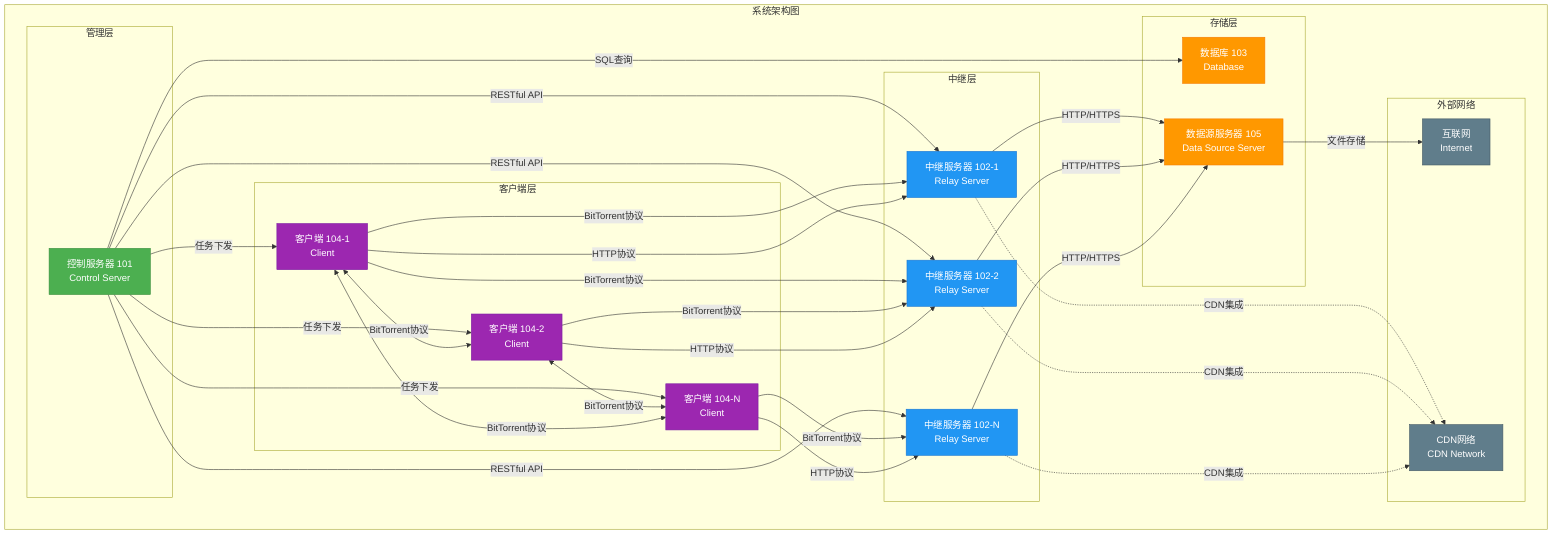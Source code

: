 graph TB
    subgraph "系统架构图"
        subgraph "管理层"
            CS[控制服务器 101<br/>Control Server]
        end

        subgraph "中继层"
            RS1[中继服务器 102-1<br/>Relay Server]
            RS2[中继服务器 102-2<br/>Relay Server]
            RS3[中继服务器 102-N<br/>Relay Server]
        end

        subgraph "存储层"
            DB[数据库 103<br/>Database]
            DS[数据源服务器 105<br/>Data Source Server]
        end

        subgraph "客户端层"
            C1[客户端 104-1<br/>Client]
            C2[客户端 104-2<br/>Client]
            C3[客户端 104-N<br/>Client]
        end

        subgraph "外部网络"
            INTERNET[互联网<br/>Internet]
            CDN[CDN网络<br/>CDN Network]
        end
    end

    %% 管理层连接
    CS -->|RESTful API| RS1
    CS -->|RESTful API| RS2
    CS -->|RESTful API| RS3
    CS -->|SQL查询| DB
    CS -->|任务下发| C1
    CS -->|任务下发| C2
    CS -->|任务下发| C3

    %% 中继层连接
    RS1 -->|HTTP/HTTPS| DS
    RS2 -->|HTTP/HTTPS| DS
    RS3 -->|HTTP/HTTPS| DS

    %% 客户端与中继服务器连接
    C1 -->|BitTorrent协议| RS1
    C1 -->|HTTP协议| RS1
    C1 -->|BitTorrent协议| RS2
    C2 -->|BitTorrent协议| RS2
    C2 -->|HTTP协议| RS2
    C3 -->|BitTorrent协议| RS3
    C3 -->|HTTP协议| RS3

    %% P2P网络连接
    C1 <-->|BitTorrent协议| C2
    C2 <-->|BitTorrent协议| C3
    C1 <-->|BitTorrent协议| C3

    %% 外部网络连接
    DS -->|文件存储| INTERNET
    RS1 -.->|CDN集成| CDN
    RS2 -.->|CDN集成| CDN
    RS3 -.->|CDN集成| CDN

    %% 样式定义
    classDef controlServer fill:#4CAF50,color:#fff,stroke:#388E3C
    classDef relayServer fill:#2196F3,color:#fff,stroke:#1976D2
    classDef storage fill:#FF9800,color:#fff,stroke:#F57C00
    classDef client fill:#9C27B0,color:#fff,stroke:#7B1FA2
    classDef network fill:#607D8B,color:#fff,stroke:#455A64

    class CS controlServer
    class RS1,RS2,RS3 relayServer
    class DB,DS storage
    class C1,C2,C3 client
    class INTERNET,CDN network